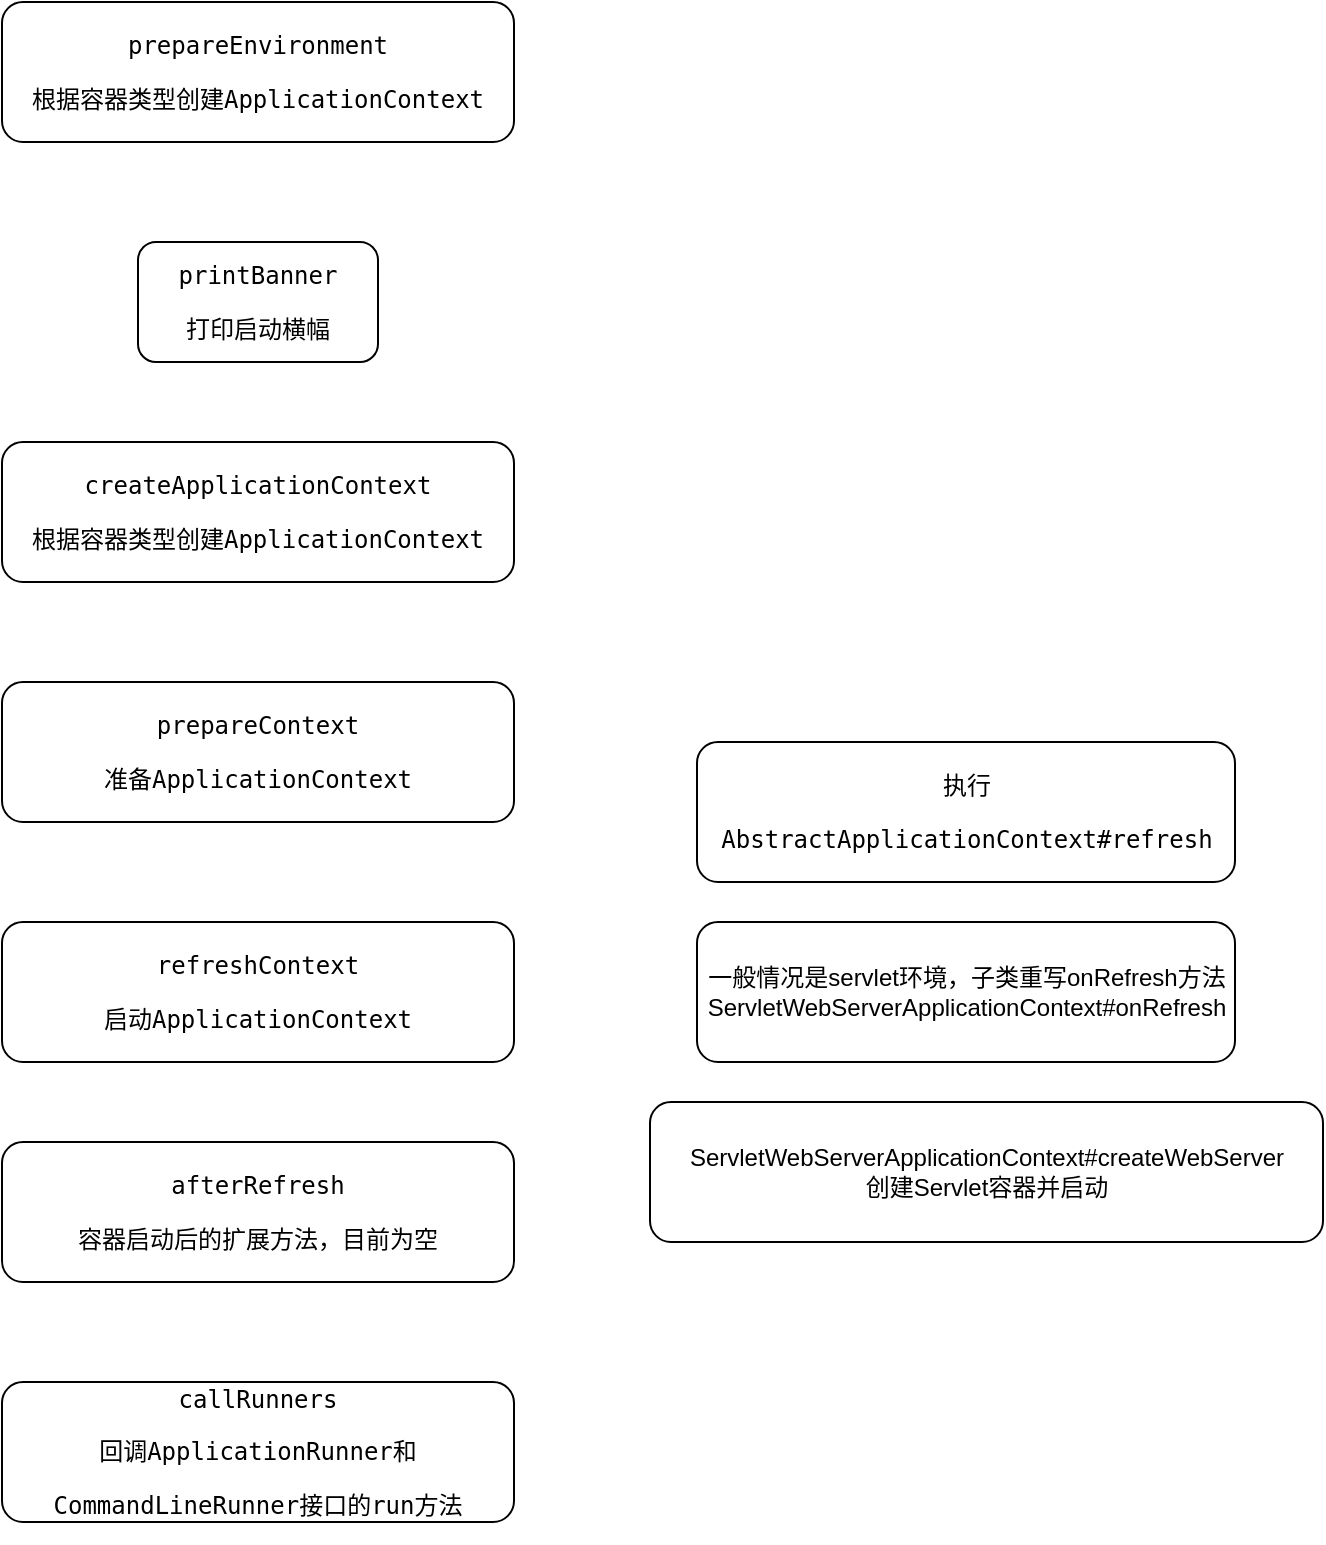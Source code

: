 <mxfile version="14.5.1" type="github">
  <diagram id="dF4nIMSrz6fsL5tvNQ5N" name="Page-1">
    <mxGraphModel dx="946" dy="536" grid="1" gridSize="10" guides="1" tooltips="1" connect="1" arrows="1" fold="1" page="1" pageScale="1" pageWidth="827" pageHeight="1169" math="0" shadow="0">
      <root>
        <mxCell id="0" />
        <mxCell id="1" parent="0" />
        <mxCell id="LCG1PN86jn8KaFvbHIvy-1" value="&lt;pre&gt;printBanner&lt;/pre&gt;&lt;pre&gt;打印启动横幅&lt;/pre&gt;" style="rounded=1;whiteSpace=wrap;html=1;" vertex="1" parent="1">
          <mxGeometry x="294" y="160" width="120" height="60" as="geometry" />
        </mxCell>
        <mxCell id="LCG1PN86jn8KaFvbHIvy-2" value="&lt;pre&gt;&lt;pre&gt;createApplicationContext&lt;/pre&gt;&lt;/pre&gt;&lt;pre&gt;根据容器类型创建ApplicationContext&lt;/pre&gt;" style="rounded=1;whiteSpace=wrap;html=1;" vertex="1" parent="1">
          <mxGeometry x="226" y="260" width="256" height="70" as="geometry" />
        </mxCell>
        <mxCell id="LCG1PN86jn8KaFvbHIvy-3" value="&lt;pre&gt;&lt;pre&gt;&lt;pre&gt;prepareContext&lt;/pre&gt;&lt;pre&gt;准备ApplicationContext&lt;/pre&gt;&lt;/pre&gt;&lt;/pre&gt;" style="rounded=1;whiteSpace=wrap;html=1;" vertex="1" parent="1">
          <mxGeometry x="226" y="380" width="256" height="70" as="geometry" />
        </mxCell>
        <mxCell id="LCG1PN86jn8KaFvbHIvy-4" value="&lt;pre&gt;&lt;pre&gt;&lt;pre&gt;&lt;pre&gt;refreshContext&lt;/pre&gt;&lt;pre&gt;启动ApplicationContext&lt;/pre&gt;&lt;/pre&gt;&lt;/pre&gt;&lt;/pre&gt;" style="rounded=1;whiteSpace=wrap;html=1;" vertex="1" parent="1">
          <mxGeometry x="226" y="500" width="256" height="70" as="geometry" />
        </mxCell>
        <mxCell id="LCG1PN86jn8KaFvbHIvy-5" value="&lt;pre&gt;&lt;pre&gt;&lt;pre&gt;&lt;pre&gt;&lt;pre&gt;afterRefresh&lt;/pre&gt;&lt;pre&gt;&lt;pre&gt;容器启动后的扩展方法，目前为空&lt;/pre&gt;&lt;/pre&gt;&lt;/pre&gt;&lt;/pre&gt;&lt;/pre&gt;&lt;/pre&gt;" style="rounded=1;whiteSpace=wrap;html=1;" vertex="1" parent="1">
          <mxGeometry x="226" y="610" width="256" height="70" as="geometry" />
        </mxCell>
        <mxCell id="LCG1PN86jn8KaFvbHIvy-6" value="&lt;pre&gt;&lt;pre&gt;&lt;pre&gt;&lt;pre&gt;&lt;pre&gt;&lt;pre&gt;callRunners&lt;/pre&gt;&lt;pre&gt;回调ApplicationRunner和&lt;/pre&gt;&lt;pre&gt;CommandLineRunner接口的run方法&lt;/pre&gt;&lt;/pre&gt;&lt;/pre&gt;&lt;/pre&gt;&lt;/pre&gt;&lt;/pre&gt;" style="rounded=1;whiteSpace=wrap;html=1;" vertex="1" parent="1">
          <mxGeometry x="226" y="730" width="256" height="70" as="geometry" />
        </mxCell>
        <mxCell id="LCG1PN86jn8KaFvbHIvy-8" value="&lt;pre&gt;&lt;pre&gt;prepareEnvironment&lt;/pre&gt;&lt;pre&gt;根据容器类型创建ApplicationContext&lt;/pre&gt;&lt;/pre&gt;" style="rounded=1;whiteSpace=wrap;html=1;" vertex="1" parent="1">
          <mxGeometry x="226" y="40" width="256" height="70" as="geometry" />
        </mxCell>
        <mxCell id="LCG1PN86jn8KaFvbHIvy-9" value="&lt;pre&gt;&lt;pre&gt;&lt;pre&gt;&lt;pre&gt;执行&lt;/pre&gt;&lt;pre&gt;AbstractApplicationContext#refresh&lt;/pre&gt;&lt;/pre&gt;&lt;/pre&gt;&lt;/pre&gt;" style="rounded=1;whiteSpace=wrap;html=1;" vertex="1" parent="1">
          <mxGeometry x="573.5" y="410" width="269" height="70" as="geometry" />
        </mxCell>
        <mxCell id="LCG1PN86jn8KaFvbHIvy-10" value="一般情况是servlet环境，子类重写onRefresh方法&lt;br&gt;ServletWebServerApplicationContext#onRefresh" style="rounded=1;whiteSpace=wrap;html=1;" vertex="1" parent="1">
          <mxGeometry x="573.5" y="500" width="269" height="70" as="geometry" />
        </mxCell>
        <mxCell id="LCG1PN86jn8KaFvbHIvy-11" value="ServletWebServerApplicationContext#createWebServer&lt;br&gt;创建Servlet容器并启动" style="rounded=1;whiteSpace=wrap;html=1;" vertex="1" parent="1">
          <mxGeometry x="550" y="590" width="336.5" height="70" as="geometry" />
        </mxCell>
      </root>
    </mxGraphModel>
  </diagram>
</mxfile>
